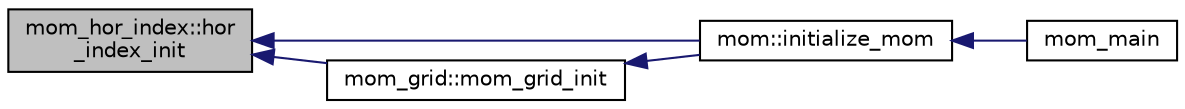 digraph "mom_hor_index::hor_index_init"
{
 // INTERACTIVE_SVG=YES
  edge [fontname="Helvetica",fontsize="10",labelfontname="Helvetica",labelfontsize="10"];
  node [fontname="Helvetica",fontsize="10",shape=record];
  rankdir="LR";
  Node4 [label="mom_hor_index::hor\l_index_init",height=0.2,width=0.4,color="black", fillcolor="grey75", style="filled", fontcolor="black"];
  Node4 -> Node5 [dir="back",color="midnightblue",fontsize="10",style="solid",fontname="Helvetica"];
  Node5 [label="mom::initialize_mom",height=0.2,width=0.4,color="black", fillcolor="white", style="filled",URL="$namespacemom.html#a0be2869fef30e1e0604facfe1b41555d",tooltip="This subroutine initializes MOM. "];
  Node5 -> Node6 [dir="back",color="midnightblue",fontsize="10",style="solid",fontname="Helvetica"];
  Node6 [label="mom_main",height=0.2,width=0.4,color="black", fillcolor="white", style="filled",URL="$MOM__driver_8F90.html#a08fffeb2d8e8acbf9ed4609be6d258c6"];
  Node4 -> Node7 [dir="back",color="midnightblue",fontsize="10",style="solid",fontname="Helvetica"];
  Node7 [label="mom_grid::mom_grid_init",height=0.2,width=0.4,color="black", fillcolor="white", style="filled",URL="$namespacemom__grid.html#a06d585b4319f18d7d7fac2afceb08205",tooltip="MOM_grid_init initializes the ocean grid array sizes and grid memory. "];
  Node7 -> Node5 [dir="back",color="midnightblue",fontsize="10",style="solid",fontname="Helvetica"];
}
